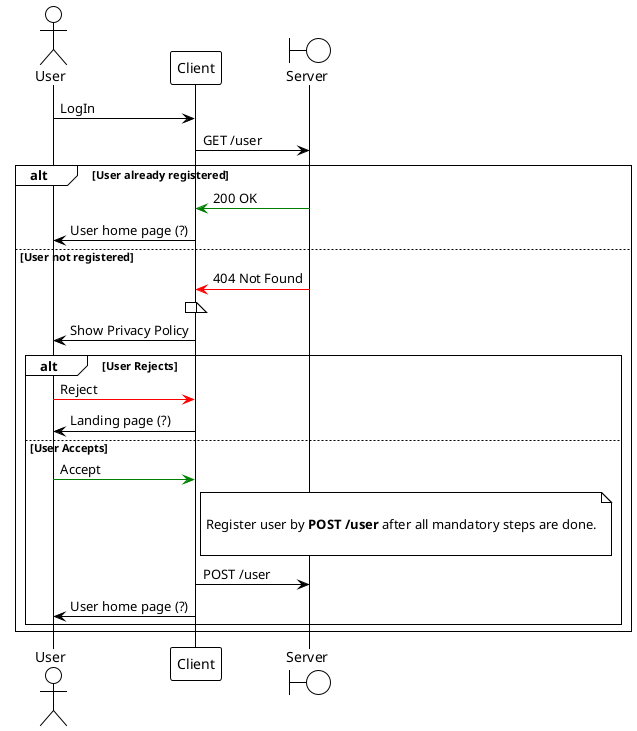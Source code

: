 @startuml

'!theme amiga
'!theme blueprint
'!theme crt-amber
!theme plain

actor User as user
participant Client as client
boundary Server as server

user -> client : LogIn

client -> server: GET /user

alt User already registered

client <-[#green] server: 200 OK

user <- client : User home page (?)

else User not registered

client <-[#red] server: 404 Not Found

note over client

end note

user <- client : Show Privacy Policy

alt User Rejects

user -[#red]> client : Reject

user <- client : Landing page (?)

else User Accepts

user -[#green]> client : Accept


note right of client

Register user by **POST /user** after all mandatory steps are done.

end note

client -> server: POST /user

user <- client : User home page (?)

end

end

@enduml
